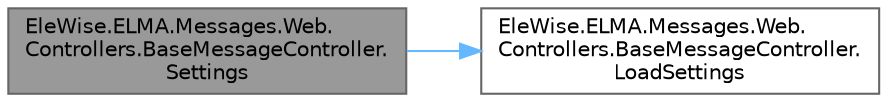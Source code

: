 digraph "EleWise.ELMA.Messages.Web.Controllers.BaseMessageController.Settings"
{
 // LATEX_PDF_SIZE
  bgcolor="transparent";
  edge [fontname=Helvetica,fontsize=10,labelfontname=Helvetica,labelfontsize=10];
  node [fontname=Helvetica,fontsize=10,shape=box,height=0.2,width=0.4];
  rankdir="LR";
  Node1 [id="Node000001",label="EleWise.ELMA.Messages.Web.\lControllers.BaseMessageController.\lSettings",height=0.2,width=0.4,color="gray40", fillcolor="grey60", style="filled", fontcolor="black",tooltip="Возвращает настройки."];
  Node1 -> Node2 [id="edge1_Node000001_Node000002",color="steelblue1",style="solid",tooltip=" "];
  Node2 [id="Node000002",label="EleWise.ELMA.Messages.Web.\lControllers.BaseMessageController.\lLoadSettings",height=0.2,width=0.4,color="grey40", fillcolor="white", style="filled",URL="$class_ele_wise_1_1_e_l_m_a_1_1_messages_1_1_web_1_1_controllers_1_1_base_message_controller.html#a1f38b667728733ed3b8f6d8b5662eaa2",tooltip="Возвращает настройки."];
}
